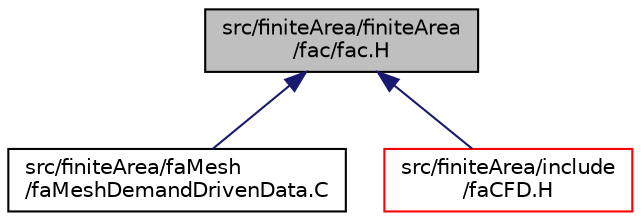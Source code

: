 digraph "src/finiteArea/finiteArea/fac/fac.H"
{
  bgcolor="transparent";
  edge [fontname="Helvetica",fontsize="10",labelfontname="Helvetica",labelfontsize="10"];
  node [fontname="Helvetica",fontsize="10",shape=record];
  Node1 [label="src/finiteArea/finiteArea\l/fac/fac.H",height=0.2,width=0.4,color="black", fillcolor="grey75", style="filled" fontcolor="black"];
  Node1 -> Node2 [dir="back",color="midnightblue",fontsize="10",style="solid",fontname="Helvetica"];
  Node2 [label="src/finiteArea/faMesh\l/faMeshDemandDrivenData.C",height=0.2,width=0.4,color="black",URL="$faMeshDemandDrivenData_8C.html"];
  Node1 -> Node3 [dir="back",color="midnightblue",fontsize="10",style="solid",fontname="Helvetica"];
  Node3 [label="src/finiteArea/include\l/faCFD.H",height=0.2,width=0.4,color="red",URL="$faCFD_8H.html"];
}
